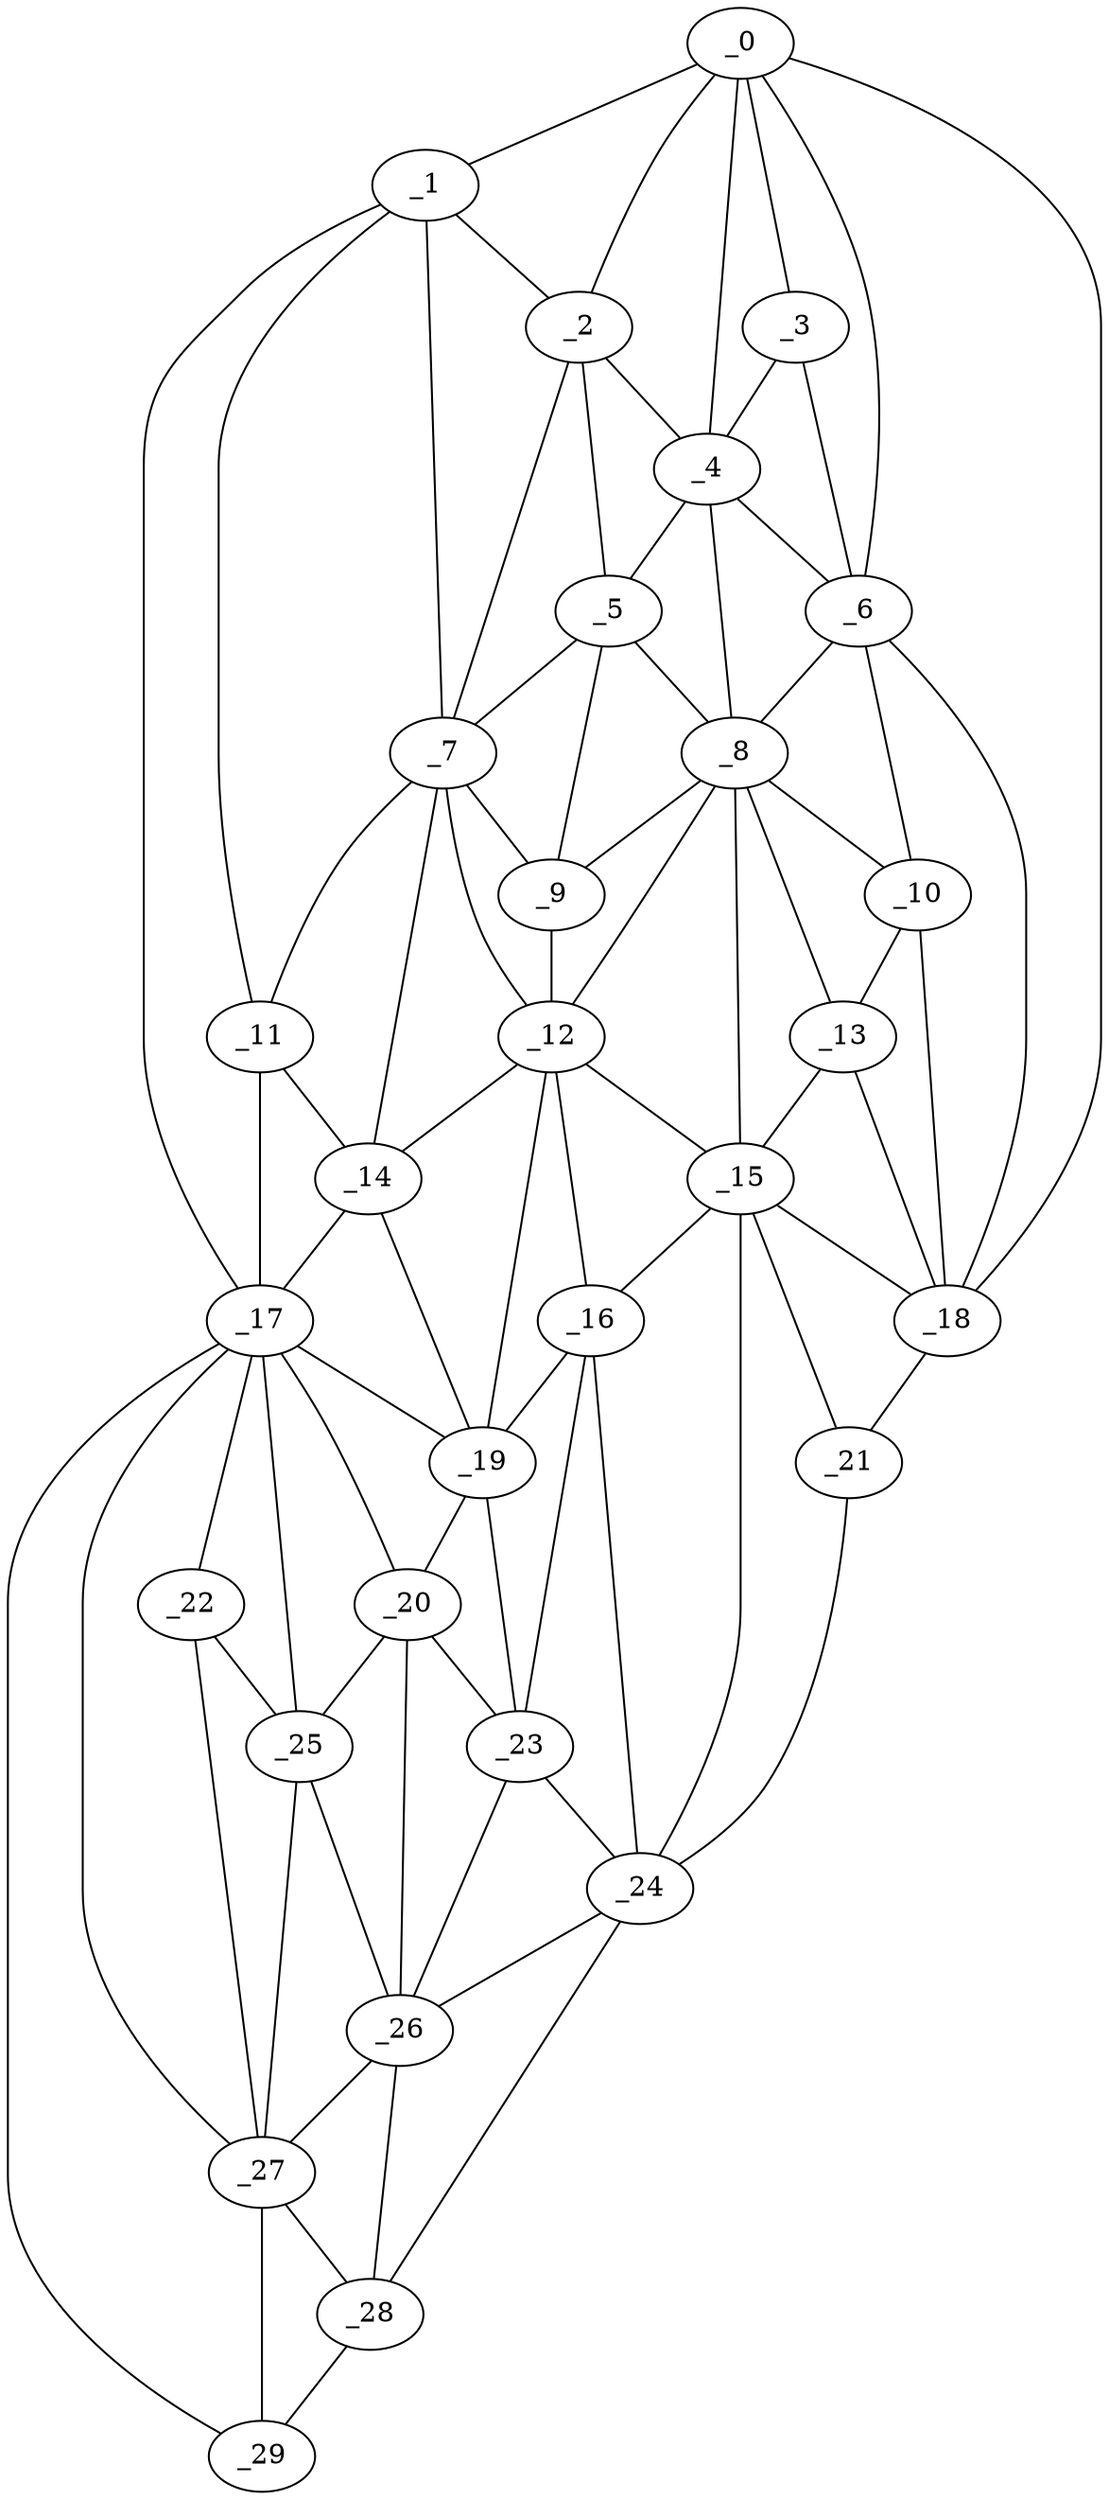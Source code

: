 graph "obj23__260.gxl" {
	_0	 [x=12,
		y=17];
	_1	 [x=38,
		y=65];
	_0 -- _1	 [valence=1];
	_2	 [x=40,
		y=43];
	_0 -- _2	 [valence=1];
	_3	 [x=44,
		y=24];
	_0 -- _3	 [valence=1];
	_4	 [x=44,
		y=33];
	_0 -- _4	 [valence=2];
	_6	 [x=53,
		y=22];
	_0 -- _6	 [valence=1];
	_18	 [x=76,
		y=11];
	_0 -- _18	 [valence=1];
	_1 -- _2	 [valence=1];
	_7	 [x=55,
		y=66];
	_1 -- _7	 [valence=2];
	_11	 [x=60,
		y=74];
	_1 -- _11	 [valence=2];
	_17	 [x=75,
		y=86];
	_1 -- _17	 [valence=1];
	_2 -- _4	 [valence=1];
	_5	 [x=49,
		y=40];
	_2 -- _5	 [valence=2];
	_2 -- _7	 [valence=2];
	_3 -- _4	 [valence=2];
	_3 -- _6	 [valence=2];
	_4 -- _5	 [valence=2];
	_4 -- _6	 [valence=1];
	_8	 [x=58,
		y=31];
	_4 -- _8	 [valence=2];
	_5 -- _7	 [valence=1];
	_5 -- _8	 [valence=1];
	_9	 [x=58,
		y=39];
	_5 -- _9	 [valence=1];
	_6 -- _8	 [valence=2];
	_10	 [x=59,
		y=23];
	_6 -- _10	 [valence=2];
	_6 -- _18	 [valence=2];
	_7 -- _9	 [valence=2];
	_7 -- _11	 [valence=1];
	_12	 [x=66,
		y=39];
	_7 -- _12	 [valence=1];
	_14	 [x=67,
		y=73];
	_7 -- _14	 [valence=2];
	_8 -- _9	 [valence=2];
	_8 -- _10	 [valence=2];
	_8 -- _12	 [valence=1];
	_13	 [x=67,
		y=23];
	_8 -- _13	 [valence=1];
	_15	 [x=71,
		y=27];
	_8 -- _15	 [valence=1];
	_9 -- _12	 [valence=1];
	_10 -- _13	 [valence=2];
	_10 -- _18	 [valence=2];
	_11 -- _14	 [valence=2];
	_11 -- _17	 [valence=1];
	_12 -- _14	 [valence=2];
	_12 -- _15	 [valence=2];
	_16	 [x=74,
		y=38];
	_12 -- _16	 [valence=2];
	_19	 [x=76,
		y=72];
	_12 -- _19	 [valence=2];
	_13 -- _15	 [valence=2];
	_13 -- _18	 [valence=1];
	_14 -- _17	 [valence=1];
	_14 -- _19	 [valence=2];
	_15 -- _16	 [valence=1];
	_15 -- _18	 [valence=2];
	_21	 [x=84,
		y=18];
	_15 -- _21	 [valence=2];
	_24	 [x=89,
		y=24];
	_15 -- _24	 [valence=1];
	_16 -- _19	 [valence=2];
	_23	 [x=88,
		y=40];
	_16 -- _23	 [valence=2];
	_16 -- _24	 [valence=2];
	_17 -- _19	 [valence=2];
	_20	 [x=82,
		y=72];
	_17 -- _20	 [valence=2];
	_22	 [x=87,
		y=86];
	_17 -- _22	 [valence=2];
	_25	 [x=89,
		y=79];
	_17 -- _25	 [valence=2];
	_27	 [x=106,
		y=97];
	_17 -- _27	 [valence=2];
	_29	 [x=117,
		y=106];
	_17 -- _29	 [valence=1];
	_18 -- _21	 [valence=1];
	_19 -- _20	 [valence=2];
	_19 -- _23	 [valence=2];
	_20 -- _23	 [valence=1];
	_20 -- _25	 [valence=2];
	_26	 [x=97,
		y=58];
	_20 -- _26	 [valence=2];
	_21 -- _24	 [valence=1];
	_22 -- _25	 [valence=1];
	_22 -- _27	 [valence=2];
	_23 -- _24	 [valence=2];
	_23 -- _26	 [valence=2];
	_24 -- _26	 [valence=2];
	_28	 [x=116,
		y=102];
	_24 -- _28	 [valence=1];
	_25 -- _26	 [valence=2];
	_25 -- _27	 [valence=2];
	_26 -- _27	 [valence=2];
	_26 -- _28	 [valence=2];
	_27 -- _28	 [valence=2];
	_27 -- _29	 [valence=2];
	_28 -- _29	 [valence=1];
}
